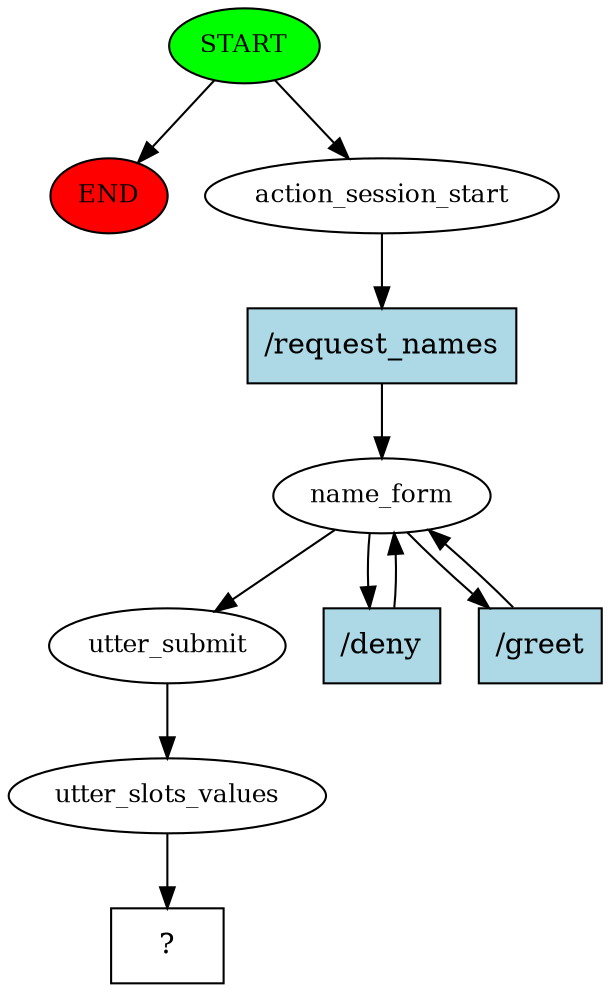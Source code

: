 digraph  {
0 [class="start active", fillcolor=green, fontsize=12, label=START, style=filled];
"-1" [class=end, fillcolor=red, fontsize=12, label=END, style=filled];
1 [class=active, fontsize=12, label=action_session_start];
2 [class=active, fontsize=12, label=name_form];
8 [class=active, fontsize=12, label=utter_submit];
9 [class=active, fontsize=12, label=utter_slots_values];
10 [class="intent dashed active", label="  ?  ", shape=rect];
11 [class="intent active", fillcolor=lightblue, label="/request_names", shape=rect, style=filled];
12 [class="intent active", fillcolor=lightblue, label="/deny", shape=rect, style=filled];
13 [class="intent active", fillcolor=lightblue, label="/greet", shape=rect, style=filled];
0 -> "-1"  [class="", key=NONE, label=""];
0 -> 1  [class=active, key=NONE, label=""];
1 -> 11  [class=active, key=0];
2 -> 8  [class=active, key=NONE, label=""];
2 -> 12  [class=active, key=0];
2 -> 13  [class=active, key=0];
8 -> 9  [class=active, key=NONE, label=""];
9 -> 10  [class=active, key=NONE, label=""];
11 -> 2  [class=active, key=0];
12 -> 2  [class=active, key=0];
13 -> 2  [class=active, key=0];
}
